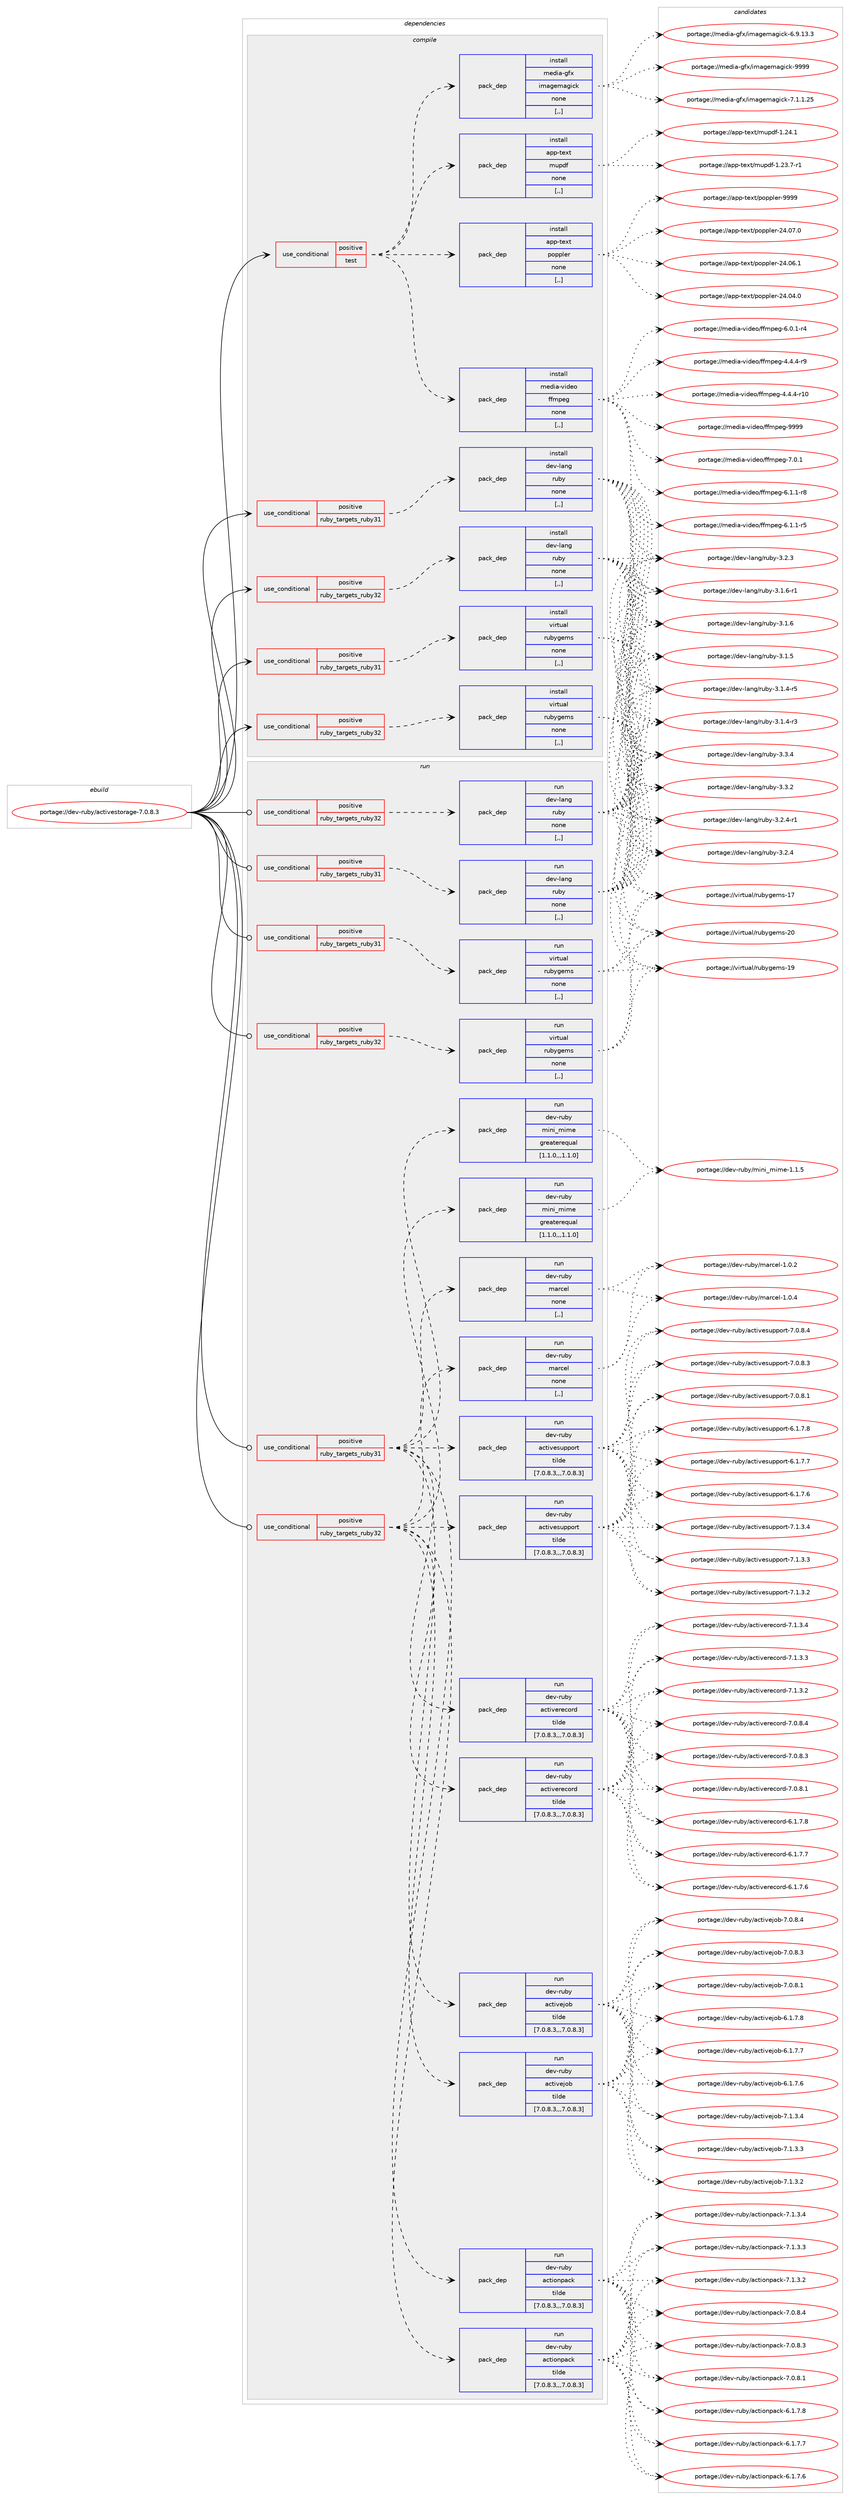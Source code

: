 digraph prolog {

# *************
# Graph options
# *************

newrank=true;
concentrate=true;
compound=true;
graph [rankdir=LR,fontname=Helvetica,fontsize=10,ranksep=1.5];#, ranksep=2.5, nodesep=0.2];
edge  [arrowhead=vee];
node  [fontname=Helvetica,fontsize=10];

# **********
# The ebuild
# **********

subgraph cluster_leftcol {
color=gray;
label=<<i>ebuild</i>>;
id [label="portage://dev-ruby/activestorage-7.0.8.3", color=red, width=4, href="../dev-ruby/activestorage-7.0.8.3.svg"];
}

# ****************
# The dependencies
# ****************

subgraph cluster_midcol {
color=gray;
label=<<i>dependencies</i>>;
subgraph cluster_compile {
fillcolor="#eeeeee";
style=filled;
label=<<i>compile</i>>;
subgraph cond44244 {
dependency176199 [label=<<TABLE BORDER="0" CELLBORDER="1" CELLSPACING="0" CELLPADDING="4"><TR><TD ROWSPAN="3" CELLPADDING="10">use_conditional</TD></TR><TR><TD>positive</TD></TR><TR><TD>ruby_targets_ruby31</TD></TR></TABLE>>, shape=none, color=red];
subgraph pack130670 {
dependency176200 [label=<<TABLE BORDER="0" CELLBORDER="1" CELLSPACING="0" CELLPADDING="4" WIDTH="220"><TR><TD ROWSPAN="6" CELLPADDING="30">pack_dep</TD></TR><TR><TD WIDTH="110">install</TD></TR><TR><TD>dev-lang</TD></TR><TR><TD>ruby</TD></TR><TR><TD>none</TD></TR><TR><TD>[,,]</TD></TR></TABLE>>, shape=none, color=blue];
}
dependency176199:e -> dependency176200:w [weight=20,style="dashed",arrowhead="vee"];
}
id:e -> dependency176199:w [weight=20,style="solid",arrowhead="vee"];
subgraph cond44245 {
dependency176201 [label=<<TABLE BORDER="0" CELLBORDER="1" CELLSPACING="0" CELLPADDING="4"><TR><TD ROWSPAN="3" CELLPADDING="10">use_conditional</TD></TR><TR><TD>positive</TD></TR><TR><TD>ruby_targets_ruby31</TD></TR></TABLE>>, shape=none, color=red];
subgraph pack130671 {
dependency176202 [label=<<TABLE BORDER="0" CELLBORDER="1" CELLSPACING="0" CELLPADDING="4" WIDTH="220"><TR><TD ROWSPAN="6" CELLPADDING="30">pack_dep</TD></TR><TR><TD WIDTH="110">install</TD></TR><TR><TD>virtual</TD></TR><TR><TD>rubygems</TD></TR><TR><TD>none</TD></TR><TR><TD>[,,]</TD></TR></TABLE>>, shape=none, color=blue];
}
dependency176201:e -> dependency176202:w [weight=20,style="dashed",arrowhead="vee"];
}
id:e -> dependency176201:w [weight=20,style="solid",arrowhead="vee"];
subgraph cond44246 {
dependency176203 [label=<<TABLE BORDER="0" CELLBORDER="1" CELLSPACING="0" CELLPADDING="4"><TR><TD ROWSPAN="3" CELLPADDING="10">use_conditional</TD></TR><TR><TD>positive</TD></TR><TR><TD>ruby_targets_ruby32</TD></TR></TABLE>>, shape=none, color=red];
subgraph pack130672 {
dependency176204 [label=<<TABLE BORDER="0" CELLBORDER="1" CELLSPACING="0" CELLPADDING="4" WIDTH="220"><TR><TD ROWSPAN="6" CELLPADDING="30">pack_dep</TD></TR><TR><TD WIDTH="110">install</TD></TR><TR><TD>dev-lang</TD></TR><TR><TD>ruby</TD></TR><TR><TD>none</TD></TR><TR><TD>[,,]</TD></TR></TABLE>>, shape=none, color=blue];
}
dependency176203:e -> dependency176204:w [weight=20,style="dashed",arrowhead="vee"];
}
id:e -> dependency176203:w [weight=20,style="solid",arrowhead="vee"];
subgraph cond44247 {
dependency176205 [label=<<TABLE BORDER="0" CELLBORDER="1" CELLSPACING="0" CELLPADDING="4"><TR><TD ROWSPAN="3" CELLPADDING="10">use_conditional</TD></TR><TR><TD>positive</TD></TR><TR><TD>ruby_targets_ruby32</TD></TR></TABLE>>, shape=none, color=red];
subgraph pack130673 {
dependency176206 [label=<<TABLE BORDER="0" CELLBORDER="1" CELLSPACING="0" CELLPADDING="4" WIDTH="220"><TR><TD ROWSPAN="6" CELLPADDING="30">pack_dep</TD></TR><TR><TD WIDTH="110">install</TD></TR><TR><TD>virtual</TD></TR><TR><TD>rubygems</TD></TR><TR><TD>none</TD></TR><TR><TD>[,,]</TD></TR></TABLE>>, shape=none, color=blue];
}
dependency176205:e -> dependency176206:w [weight=20,style="dashed",arrowhead="vee"];
}
id:e -> dependency176205:w [weight=20,style="solid",arrowhead="vee"];
subgraph cond44248 {
dependency176207 [label=<<TABLE BORDER="0" CELLBORDER="1" CELLSPACING="0" CELLPADDING="4"><TR><TD ROWSPAN="3" CELLPADDING="10">use_conditional</TD></TR><TR><TD>positive</TD></TR><TR><TD>test</TD></TR></TABLE>>, shape=none, color=red];
subgraph pack130674 {
dependency176208 [label=<<TABLE BORDER="0" CELLBORDER="1" CELLSPACING="0" CELLPADDING="4" WIDTH="220"><TR><TD ROWSPAN="6" CELLPADDING="30">pack_dep</TD></TR><TR><TD WIDTH="110">install</TD></TR><TR><TD>app-text</TD></TR><TR><TD>mupdf</TD></TR><TR><TD>none</TD></TR><TR><TD>[,,]</TD></TR></TABLE>>, shape=none, color=blue];
}
dependency176207:e -> dependency176208:w [weight=20,style="dashed",arrowhead="vee"];
subgraph pack130675 {
dependency176209 [label=<<TABLE BORDER="0" CELLBORDER="1" CELLSPACING="0" CELLPADDING="4" WIDTH="220"><TR><TD ROWSPAN="6" CELLPADDING="30">pack_dep</TD></TR><TR><TD WIDTH="110">install</TD></TR><TR><TD>media-gfx</TD></TR><TR><TD>imagemagick</TD></TR><TR><TD>none</TD></TR><TR><TD>[,,]</TD></TR></TABLE>>, shape=none, color=blue];
}
dependency176207:e -> dependency176209:w [weight=20,style="dashed",arrowhead="vee"];
subgraph pack130676 {
dependency176210 [label=<<TABLE BORDER="0" CELLBORDER="1" CELLSPACING="0" CELLPADDING="4" WIDTH="220"><TR><TD ROWSPAN="6" CELLPADDING="30">pack_dep</TD></TR><TR><TD WIDTH="110">install</TD></TR><TR><TD>media-video</TD></TR><TR><TD>ffmpeg</TD></TR><TR><TD>none</TD></TR><TR><TD>[,,]</TD></TR></TABLE>>, shape=none, color=blue];
}
dependency176207:e -> dependency176210:w [weight=20,style="dashed",arrowhead="vee"];
subgraph pack130677 {
dependency176211 [label=<<TABLE BORDER="0" CELLBORDER="1" CELLSPACING="0" CELLPADDING="4" WIDTH="220"><TR><TD ROWSPAN="6" CELLPADDING="30">pack_dep</TD></TR><TR><TD WIDTH="110">install</TD></TR><TR><TD>app-text</TD></TR><TR><TD>poppler</TD></TR><TR><TD>none</TD></TR><TR><TD>[,,]</TD></TR></TABLE>>, shape=none, color=blue];
}
dependency176207:e -> dependency176211:w [weight=20,style="dashed",arrowhead="vee"];
}
id:e -> dependency176207:w [weight=20,style="solid",arrowhead="vee"];
}
subgraph cluster_compileandrun {
fillcolor="#eeeeee";
style=filled;
label=<<i>compile and run</i>>;
}
subgraph cluster_run {
fillcolor="#eeeeee";
style=filled;
label=<<i>run</i>>;
subgraph cond44249 {
dependency176212 [label=<<TABLE BORDER="0" CELLBORDER="1" CELLSPACING="0" CELLPADDING="4"><TR><TD ROWSPAN="3" CELLPADDING="10">use_conditional</TD></TR><TR><TD>positive</TD></TR><TR><TD>ruby_targets_ruby31</TD></TR></TABLE>>, shape=none, color=red];
subgraph pack130678 {
dependency176213 [label=<<TABLE BORDER="0" CELLBORDER="1" CELLSPACING="0" CELLPADDING="4" WIDTH="220"><TR><TD ROWSPAN="6" CELLPADDING="30">pack_dep</TD></TR><TR><TD WIDTH="110">run</TD></TR><TR><TD>dev-lang</TD></TR><TR><TD>ruby</TD></TR><TR><TD>none</TD></TR><TR><TD>[,,]</TD></TR></TABLE>>, shape=none, color=blue];
}
dependency176212:e -> dependency176213:w [weight=20,style="dashed",arrowhead="vee"];
}
id:e -> dependency176212:w [weight=20,style="solid",arrowhead="odot"];
subgraph cond44250 {
dependency176214 [label=<<TABLE BORDER="0" CELLBORDER="1" CELLSPACING="0" CELLPADDING="4"><TR><TD ROWSPAN="3" CELLPADDING="10">use_conditional</TD></TR><TR><TD>positive</TD></TR><TR><TD>ruby_targets_ruby31</TD></TR></TABLE>>, shape=none, color=red];
subgraph pack130679 {
dependency176215 [label=<<TABLE BORDER="0" CELLBORDER="1" CELLSPACING="0" CELLPADDING="4" WIDTH="220"><TR><TD ROWSPAN="6" CELLPADDING="30">pack_dep</TD></TR><TR><TD WIDTH="110">run</TD></TR><TR><TD>dev-ruby</TD></TR><TR><TD>actionpack</TD></TR><TR><TD>tilde</TD></TR><TR><TD>[7.0.8.3,,,7.0.8.3]</TD></TR></TABLE>>, shape=none, color=blue];
}
dependency176214:e -> dependency176215:w [weight=20,style="dashed",arrowhead="vee"];
subgraph pack130680 {
dependency176216 [label=<<TABLE BORDER="0" CELLBORDER="1" CELLSPACING="0" CELLPADDING="4" WIDTH="220"><TR><TD ROWSPAN="6" CELLPADDING="30">pack_dep</TD></TR><TR><TD WIDTH="110">run</TD></TR><TR><TD>dev-ruby</TD></TR><TR><TD>activejob</TD></TR><TR><TD>tilde</TD></TR><TR><TD>[7.0.8.3,,,7.0.8.3]</TD></TR></TABLE>>, shape=none, color=blue];
}
dependency176214:e -> dependency176216:w [weight=20,style="dashed",arrowhead="vee"];
subgraph pack130681 {
dependency176217 [label=<<TABLE BORDER="0" CELLBORDER="1" CELLSPACING="0" CELLPADDING="4" WIDTH="220"><TR><TD ROWSPAN="6" CELLPADDING="30">pack_dep</TD></TR><TR><TD WIDTH="110">run</TD></TR><TR><TD>dev-ruby</TD></TR><TR><TD>activerecord</TD></TR><TR><TD>tilde</TD></TR><TR><TD>[7.0.8.3,,,7.0.8.3]</TD></TR></TABLE>>, shape=none, color=blue];
}
dependency176214:e -> dependency176217:w [weight=20,style="dashed",arrowhead="vee"];
subgraph pack130682 {
dependency176218 [label=<<TABLE BORDER="0" CELLBORDER="1" CELLSPACING="0" CELLPADDING="4" WIDTH="220"><TR><TD ROWSPAN="6" CELLPADDING="30">pack_dep</TD></TR><TR><TD WIDTH="110">run</TD></TR><TR><TD>dev-ruby</TD></TR><TR><TD>activesupport</TD></TR><TR><TD>tilde</TD></TR><TR><TD>[7.0.8.3,,,7.0.8.3]</TD></TR></TABLE>>, shape=none, color=blue];
}
dependency176214:e -> dependency176218:w [weight=20,style="dashed",arrowhead="vee"];
subgraph pack130683 {
dependency176219 [label=<<TABLE BORDER="0" CELLBORDER="1" CELLSPACING="0" CELLPADDING="4" WIDTH="220"><TR><TD ROWSPAN="6" CELLPADDING="30">pack_dep</TD></TR><TR><TD WIDTH="110">run</TD></TR><TR><TD>dev-ruby</TD></TR><TR><TD>marcel</TD></TR><TR><TD>none</TD></TR><TR><TD>[,,]</TD></TR></TABLE>>, shape=none, color=blue];
}
dependency176214:e -> dependency176219:w [weight=20,style="dashed",arrowhead="vee"];
subgraph pack130684 {
dependency176220 [label=<<TABLE BORDER="0" CELLBORDER="1" CELLSPACING="0" CELLPADDING="4" WIDTH="220"><TR><TD ROWSPAN="6" CELLPADDING="30">pack_dep</TD></TR><TR><TD WIDTH="110">run</TD></TR><TR><TD>dev-ruby</TD></TR><TR><TD>mini_mime</TD></TR><TR><TD>greaterequal</TD></TR><TR><TD>[1.1.0,,,1.1.0]</TD></TR></TABLE>>, shape=none, color=blue];
}
dependency176214:e -> dependency176220:w [weight=20,style="dashed",arrowhead="vee"];
}
id:e -> dependency176214:w [weight=20,style="solid",arrowhead="odot"];
subgraph cond44251 {
dependency176221 [label=<<TABLE BORDER="0" CELLBORDER="1" CELLSPACING="0" CELLPADDING="4"><TR><TD ROWSPAN="3" CELLPADDING="10">use_conditional</TD></TR><TR><TD>positive</TD></TR><TR><TD>ruby_targets_ruby31</TD></TR></TABLE>>, shape=none, color=red];
subgraph pack130685 {
dependency176222 [label=<<TABLE BORDER="0" CELLBORDER="1" CELLSPACING="0" CELLPADDING="4" WIDTH="220"><TR><TD ROWSPAN="6" CELLPADDING="30">pack_dep</TD></TR><TR><TD WIDTH="110">run</TD></TR><TR><TD>virtual</TD></TR><TR><TD>rubygems</TD></TR><TR><TD>none</TD></TR><TR><TD>[,,]</TD></TR></TABLE>>, shape=none, color=blue];
}
dependency176221:e -> dependency176222:w [weight=20,style="dashed",arrowhead="vee"];
}
id:e -> dependency176221:w [weight=20,style="solid",arrowhead="odot"];
subgraph cond44252 {
dependency176223 [label=<<TABLE BORDER="0" CELLBORDER="1" CELLSPACING="0" CELLPADDING="4"><TR><TD ROWSPAN="3" CELLPADDING="10">use_conditional</TD></TR><TR><TD>positive</TD></TR><TR><TD>ruby_targets_ruby32</TD></TR></TABLE>>, shape=none, color=red];
subgraph pack130686 {
dependency176224 [label=<<TABLE BORDER="0" CELLBORDER="1" CELLSPACING="0" CELLPADDING="4" WIDTH="220"><TR><TD ROWSPAN="6" CELLPADDING="30">pack_dep</TD></TR><TR><TD WIDTH="110">run</TD></TR><TR><TD>dev-lang</TD></TR><TR><TD>ruby</TD></TR><TR><TD>none</TD></TR><TR><TD>[,,]</TD></TR></TABLE>>, shape=none, color=blue];
}
dependency176223:e -> dependency176224:w [weight=20,style="dashed",arrowhead="vee"];
}
id:e -> dependency176223:w [weight=20,style="solid",arrowhead="odot"];
subgraph cond44253 {
dependency176225 [label=<<TABLE BORDER="0" CELLBORDER="1" CELLSPACING="0" CELLPADDING="4"><TR><TD ROWSPAN="3" CELLPADDING="10">use_conditional</TD></TR><TR><TD>positive</TD></TR><TR><TD>ruby_targets_ruby32</TD></TR></TABLE>>, shape=none, color=red];
subgraph pack130687 {
dependency176226 [label=<<TABLE BORDER="0" CELLBORDER="1" CELLSPACING="0" CELLPADDING="4" WIDTH="220"><TR><TD ROWSPAN="6" CELLPADDING="30">pack_dep</TD></TR><TR><TD WIDTH="110">run</TD></TR><TR><TD>dev-ruby</TD></TR><TR><TD>actionpack</TD></TR><TR><TD>tilde</TD></TR><TR><TD>[7.0.8.3,,,7.0.8.3]</TD></TR></TABLE>>, shape=none, color=blue];
}
dependency176225:e -> dependency176226:w [weight=20,style="dashed",arrowhead="vee"];
subgraph pack130688 {
dependency176227 [label=<<TABLE BORDER="0" CELLBORDER="1" CELLSPACING="0" CELLPADDING="4" WIDTH="220"><TR><TD ROWSPAN="6" CELLPADDING="30">pack_dep</TD></TR><TR><TD WIDTH="110">run</TD></TR><TR><TD>dev-ruby</TD></TR><TR><TD>activejob</TD></TR><TR><TD>tilde</TD></TR><TR><TD>[7.0.8.3,,,7.0.8.3]</TD></TR></TABLE>>, shape=none, color=blue];
}
dependency176225:e -> dependency176227:w [weight=20,style="dashed",arrowhead="vee"];
subgraph pack130689 {
dependency176228 [label=<<TABLE BORDER="0" CELLBORDER="1" CELLSPACING="0" CELLPADDING="4" WIDTH="220"><TR><TD ROWSPAN="6" CELLPADDING="30">pack_dep</TD></TR><TR><TD WIDTH="110">run</TD></TR><TR><TD>dev-ruby</TD></TR><TR><TD>activerecord</TD></TR><TR><TD>tilde</TD></TR><TR><TD>[7.0.8.3,,,7.0.8.3]</TD></TR></TABLE>>, shape=none, color=blue];
}
dependency176225:e -> dependency176228:w [weight=20,style="dashed",arrowhead="vee"];
subgraph pack130690 {
dependency176229 [label=<<TABLE BORDER="0" CELLBORDER="1" CELLSPACING="0" CELLPADDING="4" WIDTH="220"><TR><TD ROWSPAN="6" CELLPADDING="30">pack_dep</TD></TR><TR><TD WIDTH="110">run</TD></TR><TR><TD>dev-ruby</TD></TR><TR><TD>activesupport</TD></TR><TR><TD>tilde</TD></TR><TR><TD>[7.0.8.3,,,7.0.8.3]</TD></TR></TABLE>>, shape=none, color=blue];
}
dependency176225:e -> dependency176229:w [weight=20,style="dashed",arrowhead="vee"];
subgraph pack130691 {
dependency176230 [label=<<TABLE BORDER="0" CELLBORDER="1" CELLSPACING="0" CELLPADDING="4" WIDTH="220"><TR><TD ROWSPAN="6" CELLPADDING="30">pack_dep</TD></TR><TR><TD WIDTH="110">run</TD></TR><TR><TD>dev-ruby</TD></TR><TR><TD>marcel</TD></TR><TR><TD>none</TD></TR><TR><TD>[,,]</TD></TR></TABLE>>, shape=none, color=blue];
}
dependency176225:e -> dependency176230:w [weight=20,style="dashed",arrowhead="vee"];
subgraph pack130692 {
dependency176231 [label=<<TABLE BORDER="0" CELLBORDER="1" CELLSPACING="0" CELLPADDING="4" WIDTH="220"><TR><TD ROWSPAN="6" CELLPADDING="30">pack_dep</TD></TR><TR><TD WIDTH="110">run</TD></TR><TR><TD>dev-ruby</TD></TR><TR><TD>mini_mime</TD></TR><TR><TD>greaterequal</TD></TR><TR><TD>[1.1.0,,,1.1.0]</TD></TR></TABLE>>, shape=none, color=blue];
}
dependency176225:e -> dependency176231:w [weight=20,style="dashed",arrowhead="vee"];
}
id:e -> dependency176225:w [weight=20,style="solid",arrowhead="odot"];
subgraph cond44254 {
dependency176232 [label=<<TABLE BORDER="0" CELLBORDER="1" CELLSPACING="0" CELLPADDING="4"><TR><TD ROWSPAN="3" CELLPADDING="10">use_conditional</TD></TR><TR><TD>positive</TD></TR><TR><TD>ruby_targets_ruby32</TD></TR></TABLE>>, shape=none, color=red];
subgraph pack130693 {
dependency176233 [label=<<TABLE BORDER="0" CELLBORDER="1" CELLSPACING="0" CELLPADDING="4" WIDTH="220"><TR><TD ROWSPAN="6" CELLPADDING="30">pack_dep</TD></TR><TR><TD WIDTH="110">run</TD></TR><TR><TD>virtual</TD></TR><TR><TD>rubygems</TD></TR><TR><TD>none</TD></TR><TR><TD>[,,]</TD></TR></TABLE>>, shape=none, color=blue];
}
dependency176232:e -> dependency176233:w [weight=20,style="dashed",arrowhead="vee"];
}
id:e -> dependency176232:w [weight=20,style="solid",arrowhead="odot"];
}
}

# **************
# The candidates
# **************

subgraph cluster_choices {
rank=same;
color=gray;
label=<<i>candidates</i>>;

subgraph choice130670 {
color=black;
nodesep=1;
choice10010111845108971101034711411798121455146514652 [label="portage://dev-lang/ruby-3.3.4", color=red, width=4,href="../dev-lang/ruby-3.3.4.svg"];
choice10010111845108971101034711411798121455146514650 [label="portage://dev-lang/ruby-3.3.2", color=red, width=4,href="../dev-lang/ruby-3.3.2.svg"];
choice100101118451089711010347114117981214551465046524511449 [label="portage://dev-lang/ruby-3.2.4-r1", color=red, width=4,href="../dev-lang/ruby-3.2.4-r1.svg"];
choice10010111845108971101034711411798121455146504652 [label="portage://dev-lang/ruby-3.2.4", color=red, width=4,href="../dev-lang/ruby-3.2.4.svg"];
choice10010111845108971101034711411798121455146504651 [label="portage://dev-lang/ruby-3.2.3", color=red, width=4,href="../dev-lang/ruby-3.2.3.svg"];
choice100101118451089711010347114117981214551464946544511449 [label="portage://dev-lang/ruby-3.1.6-r1", color=red, width=4,href="../dev-lang/ruby-3.1.6-r1.svg"];
choice10010111845108971101034711411798121455146494654 [label="portage://dev-lang/ruby-3.1.6", color=red, width=4,href="../dev-lang/ruby-3.1.6.svg"];
choice10010111845108971101034711411798121455146494653 [label="portage://dev-lang/ruby-3.1.5", color=red, width=4,href="../dev-lang/ruby-3.1.5.svg"];
choice100101118451089711010347114117981214551464946524511453 [label="portage://dev-lang/ruby-3.1.4-r5", color=red, width=4,href="../dev-lang/ruby-3.1.4-r5.svg"];
choice100101118451089711010347114117981214551464946524511451 [label="portage://dev-lang/ruby-3.1.4-r3", color=red, width=4,href="../dev-lang/ruby-3.1.4-r3.svg"];
dependency176200:e -> choice10010111845108971101034711411798121455146514652:w [style=dotted,weight="100"];
dependency176200:e -> choice10010111845108971101034711411798121455146514650:w [style=dotted,weight="100"];
dependency176200:e -> choice100101118451089711010347114117981214551465046524511449:w [style=dotted,weight="100"];
dependency176200:e -> choice10010111845108971101034711411798121455146504652:w [style=dotted,weight="100"];
dependency176200:e -> choice10010111845108971101034711411798121455146504651:w [style=dotted,weight="100"];
dependency176200:e -> choice100101118451089711010347114117981214551464946544511449:w [style=dotted,weight="100"];
dependency176200:e -> choice10010111845108971101034711411798121455146494654:w [style=dotted,weight="100"];
dependency176200:e -> choice10010111845108971101034711411798121455146494653:w [style=dotted,weight="100"];
dependency176200:e -> choice100101118451089711010347114117981214551464946524511453:w [style=dotted,weight="100"];
dependency176200:e -> choice100101118451089711010347114117981214551464946524511451:w [style=dotted,weight="100"];
}
subgraph choice130671 {
color=black;
nodesep=1;
choice118105114116117971084711411798121103101109115455048 [label="portage://virtual/rubygems-20", color=red, width=4,href="../virtual/rubygems-20.svg"];
choice118105114116117971084711411798121103101109115454957 [label="portage://virtual/rubygems-19", color=red, width=4,href="../virtual/rubygems-19.svg"];
choice118105114116117971084711411798121103101109115454955 [label="portage://virtual/rubygems-17", color=red, width=4,href="../virtual/rubygems-17.svg"];
dependency176202:e -> choice118105114116117971084711411798121103101109115455048:w [style=dotted,weight="100"];
dependency176202:e -> choice118105114116117971084711411798121103101109115454957:w [style=dotted,weight="100"];
dependency176202:e -> choice118105114116117971084711411798121103101109115454955:w [style=dotted,weight="100"];
}
subgraph choice130672 {
color=black;
nodesep=1;
choice10010111845108971101034711411798121455146514652 [label="portage://dev-lang/ruby-3.3.4", color=red, width=4,href="../dev-lang/ruby-3.3.4.svg"];
choice10010111845108971101034711411798121455146514650 [label="portage://dev-lang/ruby-3.3.2", color=red, width=4,href="../dev-lang/ruby-3.3.2.svg"];
choice100101118451089711010347114117981214551465046524511449 [label="portage://dev-lang/ruby-3.2.4-r1", color=red, width=4,href="../dev-lang/ruby-3.2.4-r1.svg"];
choice10010111845108971101034711411798121455146504652 [label="portage://dev-lang/ruby-3.2.4", color=red, width=4,href="../dev-lang/ruby-3.2.4.svg"];
choice10010111845108971101034711411798121455146504651 [label="portage://dev-lang/ruby-3.2.3", color=red, width=4,href="../dev-lang/ruby-3.2.3.svg"];
choice100101118451089711010347114117981214551464946544511449 [label="portage://dev-lang/ruby-3.1.6-r1", color=red, width=4,href="../dev-lang/ruby-3.1.6-r1.svg"];
choice10010111845108971101034711411798121455146494654 [label="portage://dev-lang/ruby-3.1.6", color=red, width=4,href="../dev-lang/ruby-3.1.6.svg"];
choice10010111845108971101034711411798121455146494653 [label="portage://dev-lang/ruby-3.1.5", color=red, width=4,href="../dev-lang/ruby-3.1.5.svg"];
choice100101118451089711010347114117981214551464946524511453 [label="portage://dev-lang/ruby-3.1.4-r5", color=red, width=4,href="../dev-lang/ruby-3.1.4-r5.svg"];
choice100101118451089711010347114117981214551464946524511451 [label="portage://dev-lang/ruby-3.1.4-r3", color=red, width=4,href="../dev-lang/ruby-3.1.4-r3.svg"];
dependency176204:e -> choice10010111845108971101034711411798121455146514652:w [style=dotted,weight="100"];
dependency176204:e -> choice10010111845108971101034711411798121455146514650:w [style=dotted,weight="100"];
dependency176204:e -> choice100101118451089711010347114117981214551465046524511449:w [style=dotted,weight="100"];
dependency176204:e -> choice10010111845108971101034711411798121455146504652:w [style=dotted,weight="100"];
dependency176204:e -> choice10010111845108971101034711411798121455146504651:w [style=dotted,weight="100"];
dependency176204:e -> choice100101118451089711010347114117981214551464946544511449:w [style=dotted,weight="100"];
dependency176204:e -> choice10010111845108971101034711411798121455146494654:w [style=dotted,weight="100"];
dependency176204:e -> choice10010111845108971101034711411798121455146494653:w [style=dotted,weight="100"];
dependency176204:e -> choice100101118451089711010347114117981214551464946524511453:w [style=dotted,weight="100"];
dependency176204:e -> choice100101118451089711010347114117981214551464946524511451:w [style=dotted,weight="100"];
}
subgraph choice130673 {
color=black;
nodesep=1;
choice118105114116117971084711411798121103101109115455048 [label="portage://virtual/rubygems-20", color=red, width=4,href="../virtual/rubygems-20.svg"];
choice118105114116117971084711411798121103101109115454957 [label="portage://virtual/rubygems-19", color=red, width=4,href="../virtual/rubygems-19.svg"];
choice118105114116117971084711411798121103101109115454955 [label="portage://virtual/rubygems-17", color=red, width=4,href="../virtual/rubygems-17.svg"];
dependency176206:e -> choice118105114116117971084711411798121103101109115455048:w [style=dotted,weight="100"];
dependency176206:e -> choice118105114116117971084711411798121103101109115454957:w [style=dotted,weight="100"];
dependency176206:e -> choice118105114116117971084711411798121103101109115454955:w [style=dotted,weight="100"];
}
subgraph choice130674 {
color=black;
nodesep=1;
choice97112112451161011201164710911711210010245494650524649 [label="portage://app-text/mupdf-1.24.1", color=red, width=4,href="../app-text/mupdf-1.24.1.svg"];
choice971121124511610112011647109117112100102454946505146554511449 [label="portage://app-text/mupdf-1.23.7-r1", color=red, width=4,href="../app-text/mupdf-1.23.7-r1.svg"];
dependency176208:e -> choice97112112451161011201164710911711210010245494650524649:w [style=dotted,weight="100"];
dependency176208:e -> choice971121124511610112011647109117112100102454946505146554511449:w [style=dotted,weight="100"];
}
subgraph choice130675 {
color=black;
nodesep=1;
choice1091011001059745103102120471051099710310110997103105991074557575757 [label="portage://media-gfx/imagemagick-9999", color=red, width=4,href="../media-gfx/imagemagick-9999.svg"];
choice109101100105974510310212047105109971031011099710310599107455546494649465053 [label="portage://media-gfx/imagemagick-7.1.1.25", color=red, width=4,href="../media-gfx/imagemagick-7.1.1.25.svg"];
choice109101100105974510310212047105109971031011099710310599107455446574649514651 [label="portage://media-gfx/imagemagick-6.9.13.3", color=red, width=4,href="../media-gfx/imagemagick-6.9.13.3.svg"];
dependency176209:e -> choice1091011001059745103102120471051099710310110997103105991074557575757:w [style=dotted,weight="100"];
dependency176209:e -> choice109101100105974510310212047105109971031011099710310599107455546494649465053:w [style=dotted,weight="100"];
dependency176209:e -> choice109101100105974510310212047105109971031011099710310599107455446574649514651:w [style=dotted,weight="100"];
}
subgraph choice130676 {
color=black;
nodesep=1;
choice1091011001059745118105100101111471021021091121011034557575757 [label="portage://media-video/ffmpeg-9999", color=red, width=4,href="../media-video/ffmpeg-9999.svg"];
choice109101100105974511810510010111147102102109112101103455546484649 [label="portage://media-video/ffmpeg-7.0.1", color=red, width=4,href="../media-video/ffmpeg-7.0.1.svg"];
choice1091011001059745118105100101111471021021091121011034554464946494511456 [label="portage://media-video/ffmpeg-6.1.1-r8", color=red, width=4,href="../media-video/ffmpeg-6.1.1-r8.svg"];
choice1091011001059745118105100101111471021021091121011034554464946494511453 [label="portage://media-video/ffmpeg-6.1.1-r5", color=red, width=4,href="../media-video/ffmpeg-6.1.1-r5.svg"];
choice1091011001059745118105100101111471021021091121011034554464846494511452 [label="portage://media-video/ffmpeg-6.0.1-r4", color=red, width=4,href="../media-video/ffmpeg-6.0.1-r4.svg"];
choice1091011001059745118105100101111471021021091121011034552465246524511457 [label="portage://media-video/ffmpeg-4.4.4-r9", color=red, width=4,href="../media-video/ffmpeg-4.4.4-r9.svg"];
choice109101100105974511810510010111147102102109112101103455246524652451144948 [label="portage://media-video/ffmpeg-4.4.4-r10", color=red, width=4,href="../media-video/ffmpeg-4.4.4-r10.svg"];
dependency176210:e -> choice1091011001059745118105100101111471021021091121011034557575757:w [style=dotted,weight="100"];
dependency176210:e -> choice109101100105974511810510010111147102102109112101103455546484649:w [style=dotted,weight="100"];
dependency176210:e -> choice1091011001059745118105100101111471021021091121011034554464946494511456:w [style=dotted,weight="100"];
dependency176210:e -> choice1091011001059745118105100101111471021021091121011034554464946494511453:w [style=dotted,weight="100"];
dependency176210:e -> choice1091011001059745118105100101111471021021091121011034554464846494511452:w [style=dotted,weight="100"];
dependency176210:e -> choice1091011001059745118105100101111471021021091121011034552465246524511457:w [style=dotted,weight="100"];
dependency176210:e -> choice109101100105974511810510010111147102102109112101103455246524652451144948:w [style=dotted,weight="100"];
}
subgraph choice130677 {
color=black;
nodesep=1;
choice9711211245116101120116471121111121121081011144557575757 [label="portage://app-text/poppler-9999", color=red, width=4,href="../app-text/poppler-9999.svg"];
choice9711211245116101120116471121111121121081011144550524648554648 [label="portage://app-text/poppler-24.07.0", color=red, width=4,href="../app-text/poppler-24.07.0.svg"];
choice9711211245116101120116471121111121121081011144550524648544649 [label="portage://app-text/poppler-24.06.1", color=red, width=4,href="../app-text/poppler-24.06.1.svg"];
choice9711211245116101120116471121111121121081011144550524648524648 [label="portage://app-text/poppler-24.04.0", color=red, width=4,href="../app-text/poppler-24.04.0.svg"];
dependency176211:e -> choice9711211245116101120116471121111121121081011144557575757:w [style=dotted,weight="100"];
dependency176211:e -> choice9711211245116101120116471121111121121081011144550524648554648:w [style=dotted,weight="100"];
dependency176211:e -> choice9711211245116101120116471121111121121081011144550524648544649:w [style=dotted,weight="100"];
dependency176211:e -> choice9711211245116101120116471121111121121081011144550524648524648:w [style=dotted,weight="100"];
}
subgraph choice130678 {
color=black;
nodesep=1;
choice10010111845108971101034711411798121455146514652 [label="portage://dev-lang/ruby-3.3.4", color=red, width=4,href="../dev-lang/ruby-3.3.4.svg"];
choice10010111845108971101034711411798121455146514650 [label="portage://dev-lang/ruby-3.3.2", color=red, width=4,href="../dev-lang/ruby-3.3.2.svg"];
choice100101118451089711010347114117981214551465046524511449 [label="portage://dev-lang/ruby-3.2.4-r1", color=red, width=4,href="../dev-lang/ruby-3.2.4-r1.svg"];
choice10010111845108971101034711411798121455146504652 [label="portage://dev-lang/ruby-3.2.4", color=red, width=4,href="../dev-lang/ruby-3.2.4.svg"];
choice10010111845108971101034711411798121455146504651 [label="portage://dev-lang/ruby-3.2.3", color=red, width=4,href="../dev-lang/ruby-3.2.3.svg"];
choice100101118451089711010347114117981214551464946544511449 [label="portage://dev-lang/ruby-3.1.6-r1", color=red, width=4,href="../dev-lang/ruby-3.1.6-r1.svg"];
choice10010111845108971101034711411798121455146494654 [label="portage://dev-lang/ruby-3.1.6", color=red, width=4,href="../dev-lang/ruby-3.1.6.svg"];
choice10010111845108971101034711411798121455146494653 [label="portage://dev-lang/ruby-3.1.5", color=red, width=4,href="../dev-lang/ruby-3.1.5.svg"];
choice100101118451089711010347114117981214551464946524511453 [label="portage://dev-lang/ruby-3.1.4-r5", color=red, width=4,href="../dev-lang/ruby-3.1.4-r5.svg"];
choice100101118451089711010347114117981214551464946524511451 [label="portage://dev-lang/ruby-3.1.4-r3", color=red, width=4,href="../dev-lang/ruby-3.1.4-r3.svg"];
dependency176213:e -> choice10010111845108971101034711411798121455146514652:w [style=dotted,weight="100"];
dependency176213:e -> choice10010111845108971101034711411798121455146514650:w [style=dotted,weight="100"];
dependency176213:e -> choice100101118451089711010347114117981214551465046524511449:w [style=dotted,weight="100"];
dependency176213:e -> choice10010111845108971101034711411798121455146504652:w [style=dotted,weight="100"];
dependency176213:e -> choice10010111845108971101034711411798121455146504651:w [style=dotted,weight="100"];
dependency176213:e -> choice100101118451089711010347114117981214551464946544511449:w [style=dotted,weight="100"];
dependency176213:e -> choice10010111845108971101034711411798121455146494654:w [style=dotted,weight="100"];
dependency176213:e -> choice10010111845108971101034711411798121455146494653:w [style=dotted,weight="100"];
dependency176213:e -> choice100101118451089711010347114117981214551464946524511453:w [style=dotted,weight="100"];
dependency176213:e -> choice100101118451089711010347114117981214551464946524511451:w [style=dotted,weight="100"];
}
subgraph choice130679 {
color=black;
nodesep=1;
choice100101118451141179812147979911610511111011297991074555464946514652 [label="portage://dev-ruby/actionpack-7.1.3.4", color=red, width=4,href="../dev-ruby/actionpack-7.1.3.4.svg"];
choice100101118451141179812147979911610511111011297991074555464946514651 [label="portage://dev-ruby/actionpack-7.1.3.3", color=red, width=4,href="../dev-ruby/actionpack-7.1.3.3.svg"];
choice100101118451141179812147979911610511111011297991074555464946514650 [label="portage://dev-ruby/actionpack-7.1.3.2", color=red, width=4,href="../dev-ruby/actionpack-7.1.3.2.svg"];
choice100101118451141179812147979911610511111011297991074555464846564652 [label="portage://dev-ruby/actionpack-7.0.8.4", color=red, width=4,href="../dev-ruby/actionpack-7.0.8.4.svg"];
choice100101118451141179812147979911610511111011297991074555464846564651 [label="portage://dev-ruby/actionpack-7.0.8.3", color=red, width=4,href="../dev-ruby/actionpack-7.0.8.3.svg"];
choice100101118451141179812147979911610511111011297991074555464846564649 [label="portage://dev-ruby/actionpack-7.0.8.1", color=red, width=4,href="../dev-ruby/actionpack-7.0.8.1.svg"];
choice100101118451141179812147979911610511111011297991074554464946554656 [label="portage://dev-ruby/actionpack-6.1.7.8", color=red, width=4,href="../dev-ruby/actionpack-6.1.7.8.svg"];
choice100101118451141179812147979911610511111011297991074554464946554655 [label="portage://dev-ruby/actionpack-6.1.7.7", color=red, width=4,href="../dev-ruby/actionpack-6.1.7.7.svg"];
choice100101118451141179812147979911610511111011297991074554464946554654 [label="portage://dev-ruby/actionpack-6.1.7.6", color=red, width=4,href="../dev-ruby/actionpack-6.1.7.6.svg"];
dependency176215:e -> choice100101118451141179812147979911610511111011297991074555464946514652:w [style=dotted,weight="100"];
dependency176215:e -> choice100101118451141179812147979911610511111011297991074555464946514651:w [style=dotted,weight="100"];
dependency176215:e -> choice100101118451141179812147979911610511111011297991074555464946514650:w [style=dotted,weight="100"];
dependency176215:e -> choice100101118451141179812147979911610511111011297991074555464846564652:w [style=dotted,weight="100"];
dependency176215:e -> choice100101118451141179812147979911610511111011297991074555464846564651:w [style=dotted,weight="100"];
dependency176215:e -> choice100101118451141179812147979911610511111011297991074555464846564649:w [style=dotted,weight="100"];
dependency176215:e -> choice100101118451141179812147979911610511111011297991074554464946554656:w [style=dotted,weight="100"];
dependency176215:e -> choice100101118451141179812147979911610511111011297991074554464946554655:w [style=dotted,weight="100"];
dependency176215:e -> choice100101118451141179812147979911610511111011297991074554464946554654:w [style=dotted,weight="100"];
}
subgraph choice130680 {
color=black;
nodesep=1;
choice1001011184511411798121479799116105118101106111984555464946514652 [label="portage://dev-ruby/activejob-7.1.3.4", color=red, width=4,href="../dev-ruby/activejob-7.1.3.4.svg"];
choice1001011184511411798121479799116105118101106111984555464946514651 [label="portage://dev-ruby/activejob-7.1.3.3", color=red, width=4,href="../dev-ruby/activejob-7.1.3.3.svg"];
choice1001011184511411798121479799116105118101106111984555464946514650 [label="portage://dev-ruby/activejob-7.1.3.2", color=red, width=4,href="../dev-ruby/activejob-7.1.3.2.svg"];
choice1001011184511411798121479799116105118101106111984555464846564652 [label="portage://dev-ruby/activejob-7.0.8.4", color=red, width=4,href="../dev-ruby/activejob-7.0.8.4.svg"];
choice1001011184511411798121479799116105118101106111984555464846564651 [label="portage://dev-ruby/activejob-7.0.8.3", color=red, width=4,href="../dev-ruby/activejob-7.0.8.3.svg"];
choice1001011184511411798121479799116105118101106111984555464846564649 [label="portage://dev-ruby/activejob-7.0.8.1", color=red, width=4,href="../dev-ruby/activejob-7.0.8.1.svg"];
choice1001011184511411798121479799116105118101106111984554464946554656 [label="portage://dev-ruby/activejob-6.1.7.8", color=red, width=4,href="../dev-ruby/activejob-6.1.7.8.svg"];
choice1001011184511411798121479799116105118101106111984554464946554655 [label="portage://dev-ruby/activejob-6.1.7.7", color=red, width=4,href="../dev-ruby/activejob-6.1.7.7.svg"];
choice1001011184511411798121479799116105118101106111984554464946554654 [label="portage://dev-ruby/activejob-6.1.7.6", color=red, width=4,href="../dev-ruby/activejob-6.1.7.6.svg"];
dependency176216:e -> choice1001011184511411798121479799116105118101106111984555464946514652:w [style=dotted,weight="100"];
dependency176216:e -> choice1001011184511411798121479799116105118101106111984555464946514651:w [style=dotted,weight="100"];
dependency176216:e -> choice1001011184511411798121479799116105118101106111984555464946514650:w [style=dotted,weight="100"];
dependency176216:e -> choice1001011184511411798121479799116105118101106111984555464846564652:w [style=dotted,weight="100"];
dependency176216:e -> choice1001011184511411798121479799116105118101106111984555464846564651:w [style=dotted,weight="100"];
dependency176216:e -> choice1001011184511411798121479799116105118101106111984555464846564649:w [style=dotted,weight="100"];
dependency176216:e -> choice1001011184511411798121479799116105118101106111984554464946554656:w [style=dotted,weight="100"];
dependency176216:e -> choice1001011184511411798121479799116105118101106111984554464946554655:w [style=dotted,weight="100"];
dependency176216:e -> choice1001011184511411798121479799116105118101106111984554464946554654:w [style=dotted,weight="100"];
}
subgraph choice130681 {
color=black;
nodesep=1;
choice1001011184511411798121479799116105118101114101991111141004555464946514652 [label="portage://dev-ruby/activerecord-7.1.3.4", color=red, width=4,href="../dev-ruby/activerecord-7.1.3.4.svg"];
choice1001011184511411798121479799116105118101114101991111141004555464946514651 [label="portage://dev-ruby/activerecord-7.1.3.3", color=red, width=4,href="../dev-ruby/activerecord-7.1.3.3.svg"];
choice1001011184511411798121479799116105118101114101991111141004555464946514650 [label="portage://dev-ruby/activerecord-7.1.3.2", color=red, width=4,href="../dev-ruby/activerecord-7.1.3.2.svg"];
choice1001011184511411798121479799116105118101114101991111141004555464846564652 [label="portage://dev-ruby/activerecord-7.0.8.4", color=red, width=4,href="../dev-ruby/activerecord-7.0.8.4.svg"];
choice1001011184511411798121479799116105118101114101991111141004555464846564651 [label="portage://dev-ruby/activerecord-7.0.8.3", color=red, width=4,href="../dev-ruby/activerecord-7.0.8.3.svg"];
choice1001011184511411798121479799116105118101114101991111141004555464846564649 [label="portage://dev-ruby/activerecord-7.0.8.1", color=red, width=4,href="../dev-ruby/activerecord-7.0.8.1.svg"];
choice1001011184511411798121479799116105118101114101991111141004554464946554656 [label="portage://dev-ruby/activerecord-6.1.7.8", color=red, width=4,href="../dev-ruby/activerecord-6.1.7.8.svg"];
choice1001011184511411798121479799116105118101114101991111141004554464946554655 [label="portage://dev-ruby/activerecord-6.1.7.7", color=red, width=4,href="../dev-ruby/activerecord-6.1.7.7.svg"];
choice1001011184511411798121479799116105118101114101991111141004554464946554654 [label="portage://dev-ruby/activerecord-6.1.7.6", color=red, width=4,href="../dev-ruby/activerecord-6.1.7.6.svg"];
dependency176217:e -> choice1001011184511411798121479799116105118101114101991111141004555464946514652:w [style=dotted,weight="100"];
dependency176217:e -> choice1001011184511411798121479799116105118101114101991111141004555464946514651:w [style=dotted,weight="100"];
dependency176217:e -> choice1001011184511411798121479799116105118101114101991111141004555464946514650:w [style=dotted,weight="100"];
dependency176217:e -> choice1001011184511411798121479799116105118101114101991111141004555464846564652:w [style=dotted,weight="100"];
dependency176217:e -> choice1001011184511411798121479799116105118101114101991111141004555464846564651:w [style=dotted,weight="100"];
dependency176217:e -> choice1001011184511411798121479799116105118101114101991111141004555464846564649:w [style=dotted,weight="100"];
dependency176217:e -> choice1001011184511411798121479799116105118101114101991111141004554464946554656:w [style=dotted,weight="100"];
dependency176217:e -> choice1001011184511411798121479799116105118101114101991111141004554464946554655:w [style=dotted,weight="100"];
dependency176217:e -> choice1001011184511411798121479799116105118101114101991111141004554464946554654:w [style=dotted,weight="100"];
}
subgraph choice130682 {
color=black;
nodesep=1;
choice10010111845114117981214797991161051181011151171121121111141164555464946514652 [label="portage://dev-ruby/activesupport-7.1.3.4", color=red, width=4,href="../dev-ruby/activesupport-7.1.3.4.svg"];
choice10010111845114117981214797991161051181011151171121121111141164555464946514651 [label="portage://dev-ruby/activesupport-7.1.3.3", color=red, width=4,href="../dev-ruby/activesupport-7.1.3.3.svg"];
choice10010111845114117981214797991161051181011151171121121111141164555464946514650 [label="portage://dev-ruby/activesupport-7.1.3.2", color=red, width=4,href="../dev-ruby/activesupport-7.1.3.2.svg"];
choice10010111845114117981214797991161051181011151171121121111141164555464846564652 [label="portage://dev-ruby/activesupport-7.0.8.4", color=red, width=4,href="../dev-ruby/activesupport-7.0.8.4.svg"];
choice10010111845114117981214797991161051181011151171121121111141164555464846564651 [label="portage://dev-ruby/activesupport-7.0.8.3", color=red, width=4,href="../dev-ruby/activesupport-7.0.8.3.svg"];
choice10010111845114117981214797991161051181011151171121121111141164555464846564649 [label="portage://dev-ruby/activesupport-7.0.8.1", color=red, width=4,href="../dev-ruby/activesupport-7.0.8.1.svg"];
choice10010111845114117981214797991161051181011151171121121111141164554464946554656 [label="portage://dev-ruby/activesupport-6.1.7.8", color=red, width=4,href="../dev-ruby/activesupport-6.1.7.8.svg"];
choice10010111845114117981214797991161051181011151171121121111141164554464946554655 [label="portage://dev-ruby/activesupport-6.1.7.7", color=red, width=4,href="../dev-ruby/activesupport-6.1.7.7.svg"];
choice10010111845114117981214797991161051181011151171121121111141164554464946554654 [label="portage://dev-ruby/activesupport-6.1.7.6", color=red, width=4,href="../dev-ruby/activesupport-6.1.7.6.svg"];
dependency176218:e -> choice10010111845114117981214797991161051181011151171121121111141164555464946514652:w [style=dotted,weight="100"];
dependency176218:e -> choice10010111845114117981214797991161051181011151171121121111141164555464946514651:w [style=dotted,weight="100"];
dependency176218:e -> choice10010111845114117981214797991161051181011151171121121111141164555464946514650:w [style=dotted,weight="100"];
dependency176218:e -> choice10010111845114117981214797991161051181011151171121121111141164555464846564652:w [style=dotted,weight="100"];
dependency176218:e -> choice10010111845114117981214797991161051181011151171121121111141164555464846564651:w [style=dotted,weight="100"];
dependency176218:e -> choice10010111845114117981214797991161051181011151171121121111141164555464846564649:w [style=dotted,weight="100"];
dependency176218:e -> choice10010111845114117981214797991161051181011151171121121111141164554464946554656:w [style=dotted,weight="100"];
dependency176218:e -> choice10010111845114117981214797991161051181011151171121121111141164554464946554655:w [style=dotted,weight="100"];
dependency176218:e -> choice10010111845114117981214797991161051181011151171121121111141164554464946554654:w [style=dotted,weight="100"];
}
subgraph choice130683 {
color=black;
nodesep=1;
choice1001011184511411798121471099711499101108454946484652 [label="portage://dev-ruby/marcel-1.0.4", color=red, width=4,href="../dev-ruby/marcel-1.0.4.svg"];
choice1001011184511411798121471099711499101108454946484650 [label="portage://dev-ruby/marcel-1.0.2", color=red, width=4,href="../dev-ruby/marcel-1.0.2.svg"];
dependency176219:e -> choice1001011184511411798121471099711499101108454946484652:w [style=dotted,weight="100"];
dependency176219:e -> choice1001011184511411798121471099711499101108454946484650:w [style=dotted,weight="100"];
}
subgraph choice130684 {
color=black;
nodesep=1;
choice10010111845114117981214710910511010595109105109101454946494653 [label="portage://dev-ruby/mini_mime-1.1.5", color=red, width=4,href="../dev-ruby/mini_mime-1.1.5.svg"];
dependency176220:e -> choice10010111845114117981214710910511010595109105109101454946494653:w [style=dotted,weight="100"];
}
subgraph choice130685 {
color=black;
nodesep=1;
choice118105114116117971084711411798121103101109115455048 [label="portage://virtual/rubygems-20", color=red, width=4,href="../virtual/rubygems-20.svg"];
choice118105114116117971084711411798121103101109115454957 [label="portage://virtual/rubygems-19", color=red, width=4,href="../virtual/rubygems-19.svg"];
choice118105114116117971084711411798121103101109115454955 [label="portage://virtual/rubygems-17", color=red, width=4,href="../virtual/rubygems-17.svg"];
dependency176222:e -> choice118105114116117971084711411798121103101109115455048:w [style=dotted,weight="100"];
dependency176222:e -> choice118105114116117971084711411798121103101109115454957:w [style=dotted,weight="100"];
dependency176222:e -> choice118105114116117971084711411798121103101109115454955:w [style=dotted,weight="100"];
}
subgraph choice130686 {
color=black;
nodesep=1;
choice10010111845108971101034711411798121455146514652 [label="portage://dev-lang/ruby-3.3.4", color=red, width=4,href="../dev-lang/ruby-3.3.4.svg"];
choice10010111845108971101034711411798121455146514650 [label="portage://dev-lang/ruby-3.3.2", color=red, width=4,href="../dev-lang/ruby-3.3.2.svg"];
choice100101118451089711010347114117981214551465046524511449 [label="portage://dev-lang/ruby-3.2.4-r1", color=red, width=4,href="../dev-lang/ruby-3.2.4-r1.svg"];
choice10010111845108971101034711411798121455146504652 [label="portage://dev-lang/ruby-3.2.4", color=red, width=4,href="../dev-lang/ruby-3.2.4.svg"];
choice10010111845108971101034711411798121455146504651 [label="portage://dev-lang/ruby-3.2.3", color=red, width=4,href="../dev-lang/ruby-3.2.3.svg"];
choice100101118451089711010347114117981214551464946544511449 [label="portage://dev-lang/ruby-3.1.6-r1", color=red, width=4,href="../dev-lang/ruby-3.1.6-r1.svg"];
choice10010111845108971101034711411798121455146494654 [label="portage://dev-lang/ruby-3.1.6", color=red, width=4,href="../dev-lang/ruby-3.1.6.svg"];
choice10010111845108971101034711411798121455146494653 [label="portage://dev-lang/ruby-3.1.5", color=red, width=4,href="../dev-lang/ruby-3.1.5.svg"];
choice100101118451089711010347114117981214551464946524511453 [label="portage://dev-lang/ruby-3.1.4-r5", color=red, width=4,href="../dev-lang/ruby-3.1.4-r5.svg"];
choice100101118451089711010347114117981214551464946524511451 [label="portage://dev-lang/ruby-3.1.4-r3", color=red, width=4,href="../dev-lang/ruby-3.1.4-r3.svg"];
dependency176224:e -> choice10010111845108971101034711411798121455146514652:w [style=dotted,weight="100"];
dependency176224:e -> choice10010111845108971101034711411798121455146514650:w [style=dotted,weight="100"];
dependency176224:e -> choice100101118451089711010347114117981214551465046524511449:w [style=dotted,weight="100"];
dependency176224:e -> choice10010111845108971101034711411798121455146504652:w [style=dotted,weight="100"];
dependency176224:e -> choice10010111845108971101034711411798121455146504651:w [style=dotted,weight="100"];
dependency176224:e -> choice100101118451089711010347114117981214551464946544511449:w [style=dotted,weight="100"];
dependency176224:e -> choice10010111845108971101034711411798121455146494654:w [style=dotted,weight="100"];
dependency176224:e -> choice10010111845108971101034711411798121455146494653:w [style=dotted,weight="100"];
dependency176224:e -> choice100101118451089711010347114117981214551464946524511453:w [style=dotted,weight="100"];
dependency176224:e -> choice100101118451089711010347114117981214551464946524511451:w [style=dotted,weight="100"];
}
subgraph choice130687 {
color=black;
nodesep=1;
choice100101118451141179812147979911610511111011297991074555464946514652 [label="portage://dev-ruby/actionpack-7.1.3.4", color=red, width=4,href="../dev-ruby/actionpack-7.1.3.4.svg"];
choice100101118451141179812147979911610511111011297991074555464946514651 [label="portage://dev-ruby/actionpack-7.1.3.3", color=red, width=4,href="../dev-ruby/actionpack-7.1.3.3.svg"];
choice100101118451141179812147979911610511111011297991074555464946514650 [label="portage://dev-ruby/actionpack-7.1.3.2", color=red, width=4,href="../dev-ruby/actionpack-7.1.3.2.svg"];
choice100101118451141179812147979911610511111011297991074555464846564652 [label="portage://dev-ruby/actionpack-7.0.8.4", color=red, width=4,href="../dev-ruby/actionpack-7.0.8.4.svg"];
choice100101118451141179812147979911610511111011297991074555464846564651 [label="portage://dev-ruby/actionpack-7.0.8.3", color=red, width=4,href="../dev-ruby/actionpack-7.0.8.3.svg"];
choice100101118451141179812147979911610511111011297991074555464846564649 [label="portage://dev-ruby/actionpack-7.0.8.1", color=red, width=4,href="../dev-ruby/actionpack-7.0.8.1.svg"];
choice100101118451141179812147979911610511111011297991074554464946554656 [label="portage://dev-ruby/actionpack-6.1.7.8", color=red, width=4,href="../dev-ruby/actionpack-6.1.7.8.svg"];
choice100101118451141179812147979911610511111011297991074554464946554655 [label="portage://dev-ruby/actionpack-6.1.7.7", color=red, width=4,href="../dev-ruby/actionpack-6.1.7.7.svg"];
choice100101118451141179812147979911610511111011297991074554464946554654 [label="portage://dev-ruby/actionpack-6.1.7.6", color=red, width=4,href="../dev-ruby/actionpack-6.1.7.6.svg"];
dependency176226:e -> choice100101118451141179812147979911610511111011297991074555464946514652:w [style=dotted,weight="100"];
dependency176226:e -> choice100101118451141179812147979911610511111011297991074555464946514651:w [style=dotted,weight="100"];
dependency176226:e -> choice100101118451141179812147979911610511111011297991074555464946514650:w [style=dotted,weight="100"];
dependency176226:e -> choice100101118451141179812147979911610511111011297991074555464846564652:w [style=dotted,weight="100"];
dependency176226:e -> choice100101118451141179812147979911610511111011297991074555464846564651:w [style=dotted,weight="100"];
dependency176226:e -> choice100101118451141179812147979911610511111011297991074555464846564649:w [style=dotted,weight="100"];
dependency176226:e -> choice100101118451141179812147979911610511111011297991074554464946554656:w [style=dotted,weight="100"];
dependency176226:e -> choice100101118451141179812147979911610511111011297991074554464946554655:w [style=dotted,weight="100"];
dependency176226:e -> choice100101118451141179812147979911610511111011297991074554464946554654:w [style=dotted,weight="100"];
}
subgraph choice130688 {
color=black;
nodesep=1;
choice1001011184511411798121479799116105118101106111984555464946514652 [label="portage://dev-ruby/activejob-7.1.3.4", color=red, width=4,href="../dev-ruby/activejob-7.1.3.4.svg"];
choice1001011184511411798121479799116105118101106111984555464946514651 [label="portage://dev-ruby/activejob-7.1.3.3", color=red, width=4,href="../dev-ruby/activejob-7.1.3.3.svg"];
choice1001011184511411798121479799116105118101106111984555464946514650 [label="portage://dev-ruby/activejob-7.1.3.2", color=red, width=4,href="../dev-ruby/activejob-7.1.3.2.svg"];
choice1001011184511411798121479799116105118101106111984555464846564652 [label="portage://dev-ruby/activejob-7.0.8.4", color=red, width=4,href="../dev-ruby/activejob-7.0.8.4.svg"];
choice1001011184511411798121479799116105118101106111984555464846564651 [label="portage://dev-ruby/activejob-7.0.8.3", color=red, width=4,href="../dev-ruby/activejob-7.0.8.3.svg"];
choice1001011184511411798121479799116105118101106111984555464846564649 [label="portage://dev-ruby/activejob-7.0.8.1", color=red, width=4,href="../dev-ruby/activejob-7.0.8.1.svg"];
choice1001011184511411798121479799116105118101106111984554464946554656 [label="portage://dev-ruby/activejob-6.1.7.8", color=red, width=4,href="../dev-ruby/activejob-6.1.7.8.svg"];
choice1001011184511411798121479799116105118101106111984554464946554655 [label="portage://dev-ruby/activejob-6.1.7.7", color=red, width=4,href="../dev-ruby/activejob-6.1.7.7.svg"];
choice1001011184511411798121479799116105118101106111984554464946554654 [label="portage://dev-ruby/activejob-6.1.7.6", color=red, width=4,href="../dev-ruby/activejob-6.1.7.6.svg"];
dependency176227:e -> choice1001011184511411798121479799116105118101106111984555464946514652:w [style=dotted,weight="100"];
dependency176227:e -> choice1001011184511411798121479799116105118101106111984555464946514651:w [style=dotted,weight="100"];
dependency176227:e -> choice1001011184511411798121479799116105118101106111984555464946514650:w [style=dotted,weight="100"];
dependency176227:e -> choice1001011184511411798121479799116105118101106111984555464846564652:w [style=dotted,weight="100"];
dependency176227:e -> choice1001011184511411798121479799116105118101106111984555464846564651:w [style=dotted,weight="100"];
dependency176227:e -> choice1001011184511411798121479799116105118101106111984555464846564649:w [style=dotted,weight="100"];
dependency176227:e -> choice1001011184511411798121479799116105118101106111984554464946554656:w [style=dotted,weight="100"];
dependency176227:e -> choice1001011184511411798121479799116105118101106111984554464946554655:w [style=dotted,weight="100"];
dependency176227:e -> choice1001011184511411798121479799116105118101106111984554464946554654:w [style=dotted,weight="100"];
}
subgraph choice130689 {
color=black;
nodesep=1;
choice1001011184511411798121479799116105118101114101991111141004555464946514652 [label="portage://dev-ruby/activerecord-7.1.3.4", color=red, width=4,href="../dev-ruby/activerecord-7.1.3.4.svg"];
choice1001011184511411798121479799116105118101114101991111141004555464946514651 [label="portage://dev-ruby/activerecord-7.1.3.3", color=red, width=4,href="../dev-ruby/activerecord-7.1.3.3.svg"];
choice1001011184511411798121479799116105118101114101991111141004555464946514650 [label="portage://dev-ruby/activerecord-7.1.3.2", color=red, width=4,href="../dev-ruby/activerecord-7.1.3.2.svg"];
choice1001011184511411798121479799116105118101114101991111141004555464846564652 [label="portage://dev-ruby/activerecord-7.0.8.4", color=red, width=4,href="../dev-ruby/activerecord-7.0.8.4.svg"];
choice1001011184511411798121479799116105118101114101991111141004555464846564651 [label="portage://dev-ruby/activerecord-7.0.8.3", color=red, width=4,href="../dev-ruby/activerecord-7.0.8.3.svg"];
choice1001011184511411798121479799116105118101114101991111141004555464846564649 [label="portage://dev-ruby/activerecord-7.0.8.1", color=red, width=4,href="../dev-ruby/activerecord-7.0.8.1.svg"];
choice1001011184511411798121479799116105118101114101991111141004554464946554656 [label="portage://dev-ruby/activerecord-6.1.7.8", color=red, width=4,href="../dev-ruby/activerecord-6.1.7.8.svg"];
choice1001011184511411798121479799116105118101114101991111141004554464946554655 [label="portage://dev-ruby/activerecord-6.1.7.7", color=red, width=4,href="../dev-ruby/activerecord-6.1.7.7.svg"];
choice1001011184511411798121479799116105118101114101991111141004554464946554654 [label="portage://dev-ruby/activerecord-6.1.7.6", color=red, width=4,href="../dev-ruby/activerecord-6.1.7.6.svg"];
dependency176228:e -> choice1001011184511411798121479799116105118101114101991111141004555464946514652:w [style=dotted,weight="100"];
dependency176228:e -> choice1001011184511411798121479799116105118101114101991111141004555464946514651:w [style=dotted,weight="100"];
dependency176228:e -> choice1001011184511411798121479799116105118101114101991111141004555464946514650:w [style=dotted,weight="100"];
dependency176228:e -> choice1001011184511411798121479799116105118101114101991111141004555464846564652:w [style=dotted,weight="100"];
dependency176228:e -> choice1001011184511411798121479799116105118101114101991111141004555464846564651:w [style=dotted,weight="100"];
dependency176228:e -> choice1001011184511411798121479799116105118101114101991111141004555464846564649:w [style=dotted,weight="100"];
dependency176228:e -> choice1001011184511411798121479799116105118101114101991111141004554464946554656:w [style=dotted,weight="100"];
dependency176228:e -> choice1001011184511411798121479799116105118101114101991111141004554464946554655:w [style=dotted,weight="100"];
dependency176228:e -> choice1001011184511411798121479799116105118101114101991111141004554464946554654:w [style=dotted,weight="100"];
}
subgraph choice130690 {
color=black;
nodesep=1;
choice10010111845114117981214797991161051181011151171121121111141164555464946514652 [label="portage://dev-ruby/activesupport-7.1.3.4", color=red, width=4,href="../dev-ruby/activesupport-7.1.3.4.svg"];
choice10010111845114117981214797991161051181011151171121121111141164555464946514651 [label="portage://dev-ruby/activesupport-7.1.3.3", color=red, width=4,href="../dev-ruby/activesupport-7.1.3.3.svg"];
choice10010111845114117981214797991161051181011151171121121111141164555464946514650 [label="portage://dev-ruby/activesupport-7.1.3.2", color=red, width=4,href="../dev-ruby/activesupport-7.1.3.2.svg"];
choice10010111845114117981214797991161051181011151171121121111141164555464846564652 [label="portage://dev-ruby/activesupport-7.0.8.4", color=red, width=4,href="../dev-ruby/activesupport-7.0.8.4.svg"];
choice10010111845114117981214797991161051181011151171121121111141164555464846564651 [label="portage://dev-ruby/activesupport-7.0.8.3", color=red, width=4,href="../dev-ruby/activesupport-7.0.8.3.svg"];
choice10010111845114117981214797991161051181011151171121121111141164555464846564649 [label="portage://dev-ruby/activesupport-7.0.8.1", color=red, width=4,href="../dev-ruby/activesupport-7.0.8.1.svg"];
choice10010111845114117981214797991161051181011151171121121111141164554464946554656 [label="portage://dev-ruby/activesupport-6.1.7.8", color=red, width=4,href="../dev-ruby/activesupport-6.1.7.8.svg"];
choice10010111845114117981214797991161051181011151171121121111141164554464946554655 [label="portage://dev-ruby/activesupport-6.1.7.7", color=red, width=4,href="../dev-ruby/activesupport-6.1.7.7.svg"];
choice10010111845114117981214797991161051181011151171121121111141164554464946554654 [label="portage://dev-ruby/activesupport-6.1.7.6", color=red, width=4,href="../dev-ruby/activesupport-6.1.7.6.svg"];
dependency176229:e -> choice10010111845114117981214797991161051181011151171121121111141164555464946514652:w [style=dotted,weight="100"];
dependency176229:e -> choice10010111845114117981214797991161051181011151171121121111141164555464946514651:w [style=dotted,weight="100"];
dependency176229:e -> choice10010111845114117981214797991161051181011151171121121111141164555464946514650:w [style=dotted,weight="100"];
dependency176229:e -> choice10010111845114117981214797991161051181011151171121121111141164555464846564652:w [style=dotted,weight="100"];
dependency176229:e -> choice10010111845114117981214797991161051181011151171121121111141164555464846564651:w [style=dotted,weight="100"];
dependency176229:e -> choice10010111845114117981214797991161051181011151171121121111141164555464846564649:w [style=dotted,weight="100"];
dependency176229:e -> choice10010111845114117981214797991161051181011151171121121111141164554464946554656:w [style=dotted,weight="100"];
dependency176229:e -> choice10010111845114117981214797991161051181011151171121121111141164554464946554655:w [style=dotted,weight="100"];
dependency176229:e -> choice10010111845114117981214797991161051181011151171121121111141164554464946554654:w [style=dotted,weight="100"];
}
subgraph choice130691 {
color=black;
nodesep=1;
choice1001011184511411798121471099711499101108454946484652 [label="portage://dev-ruby/marcel-1.0.4", color=red, width=4,href="../dev-ruby/marcel-1.0.4.svg"];
choice1001011184511411798121471099711499101108454946484650 [label="portage://dev-ruby/marcel-1.0.2", color=red, width=4,href="../dev-ruby/marcel-1.0.2.svg"];
dependency176230:e -> choice1001011184511411798121471099711499101108454946484652:w [style=dotted,weight="100"];
dependency176230:e -> choice1001011184511411798121471099711499101108454946484650:w [style=dotted,weight="100"];
}
subgraph choice130692 {
color=black;
nodesep=1;
choice10010111845114117981214710910511010595109105109101454946494653 [label="portage://dev-ruby/mini_mime-1.1.5", color=red, width=4,href="../dev-ruby/mini_mime-1.1.5.svg"];
dependency176231:e -> choice10010111845114117981214710910511010595109105109101454946494653:w [style=dotted,weight="100"];
}
subgraph choice130693 {
color=black;
nodesep=1;
choice118105114116117971084711411798121103101109115455048 [label="portage://virtual/rubygems-20", color=red, width=4,href="../virtual/rubygems-20.svg"];
choice118105114116117971084711411798121103101109115454957 [label="portage://virtual/rubygems-19", color=red, width=4,href="../virtual/rubygems-19.svg"];
choice118105114116117971084711411798121103101109115454955 [label="portage://virtual/rubygems-17", color=red, width=4,href="../virtual/rubygems-17.svg"];
dependency176233:e -> choice118105114116117971084711411798121103101109115455048:w [style=dotted,weight="100"];
dependency176233:e -> choice118105114116117971084711411798121103101109115454957:w [style=dotted,weight="100"];
dependency176233:e -> choice118105114116117971084711411798121103101109115454955:w [style=dotted,weight="100"];
}
}

}

